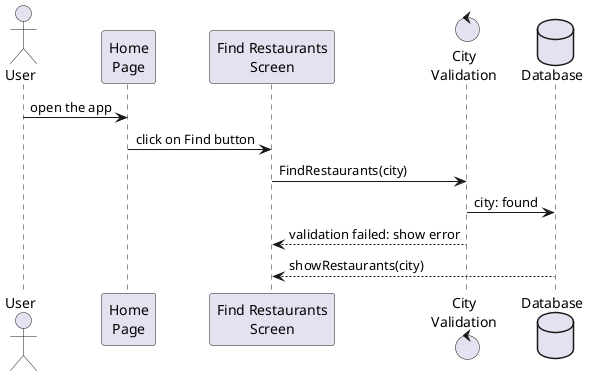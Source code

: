 @startuml nearRestaurant

actor User 
participant "Home\nPage" as Home
participant "Find Restaurants\nScreen" as Find
control "City\nValidation" as City
database Database as DB

User -> Home: open the app
Home -> Find: click on Find button
Find -> City: FindRestaurants(city)
City -> DB: city: found
Find <-- City: validation failed: show error
Find <-- DB: showRestaurants(city)
@enduml